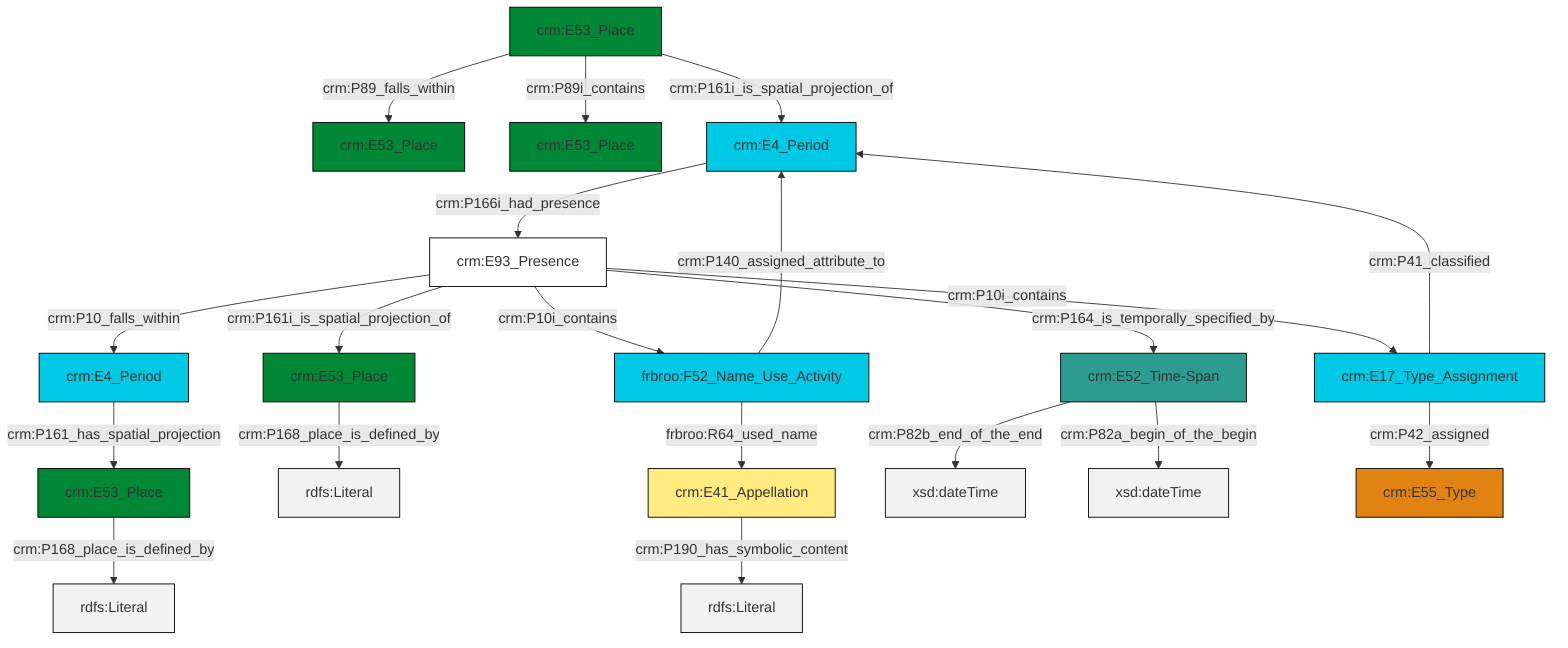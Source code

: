 graph TD
classDef Literal fill:#f2f2f2,stroke:#000000;
classDef CRM_Entity fill:#FFFFFF,stroke:#000000;
classDef Temporal_Entity fill:#00C9E6, stroke:#000000;
classDef Type fill:#E18312, stroke:#000000;
classDef Time-Span fill:#2C9C91, stroke:#000000;
classDef Appellation fill:#FFEB7F, stroke:#000000;
classDef Place fill:#008836, stroke:#000000;
classDef Persistent_Item fill:#B266B2, stroke:#000000;
classDef Conceptual_Object fill:#FFD700, stroke:#000000;
classDef Physical_Thing fill:#D2B48C, stroke:#000000;
classDef Actor fill:#f58aad, stroke:#000000;
classDef PC_Classes fill:#4ce600, stroke:#000000;
classDef Multi fill:#cccccc,stroke:#000000;

2["crm:E53_Place"]:::Place -->|crm:P89_falls_within| 3["crm:E53_Place"]:::Place
4["crm:E53_Place"]:::Place -->|crm:P168_place_is_defined_by| 5[rdfs:Literal]:::Literal
2["crm:E53_Place"]:::Place -->|crm:P89i_contains| 6["crm:E53_Place"]:::Place
7["frbroo:F52_Name_Use_Activity"]:::Temporal_Entity -->|frbroo:R64_used_name| 8["crm:E41_Appellation"]:::Appellation
9["crm:E52_Time-Span"]:::Time-Span -->|crm:P82b_end_of_the_end| 10[xsd:dateTime]:::Literal
11["crm:E4_Period"]:::Temporal_Entity -->|crm:P166i_had_presence| 12["crm:E93_Presence"]:::CRM_Entity
13["crm:E4_Period"]:::Temporal_Entity -->|crm:P161_has_spatial_projection| 0["crm:E53_Place"]:::Place
15["crm:E17_Type_Assignment"]:::Temporal_Entity -->|crm:P41_classified| 11["crm:E4_Period"]:::Temporal_Entity
8["crm:E41_Appellation"]:::Appellation -->|crm:P190_has_symbolic_content| 16[rdfs:Literal]:::Literal
0["crm:E53_Place"]:::Place -->|crm:P168_place_is_defined_by| 18[rdfs:Literal]:::Literal
2["crm:E53_Place"]:::Place -->|crm:P161i_is_spatial_projection_of| 11["crm:E4_Period"]:::Temporal_Entity
9["crm:E52_Time-Span"]:::Time-Span -->|crm:P82a_begin_of_the_begin| 23[xsd:dateTime]:::Literal
12["crm:E93_Presence"]:::CRM_Entity -->|crm:P10_falls_within| 13["crm:E4_Period"]:::Temporal_Entity
12["crm:E93_Presence"]:::CRM_Entity -->|crm:P164_is_temporally_specified_by| 9["crm:E52_Time-Span"]:::Time-Span
12["crm:E93_Presence"]:::CRM_Entity -->|crm:P10i_contains| 7["frbroo:F52_Name_Use_Activity"]:::Temporal_Entity
7["frbroo:F52_Name_Use_Activity"]:::Temporal_Entity -->|crm:P140_assigned_attribute_to| 11["crm:E4_Period"]:::Temporal_Entity
12["crm:E93_Presence"]:::CRM_Entity -->|crm:P161i_is_spatial_projection_of| 4["crm:E53_Place"]:::Place
15["crm:E17_Type_Assignment"]:::Temporal_Entity -->|crm:P42_assigned| 29["crm:E55_Type"]:::Type
12["crm:E93_Presence"]:::CRM_Entity -->|crm:P10i_contains| 15["crm:E17_Type_Assignment"]:::Temporal_Entity